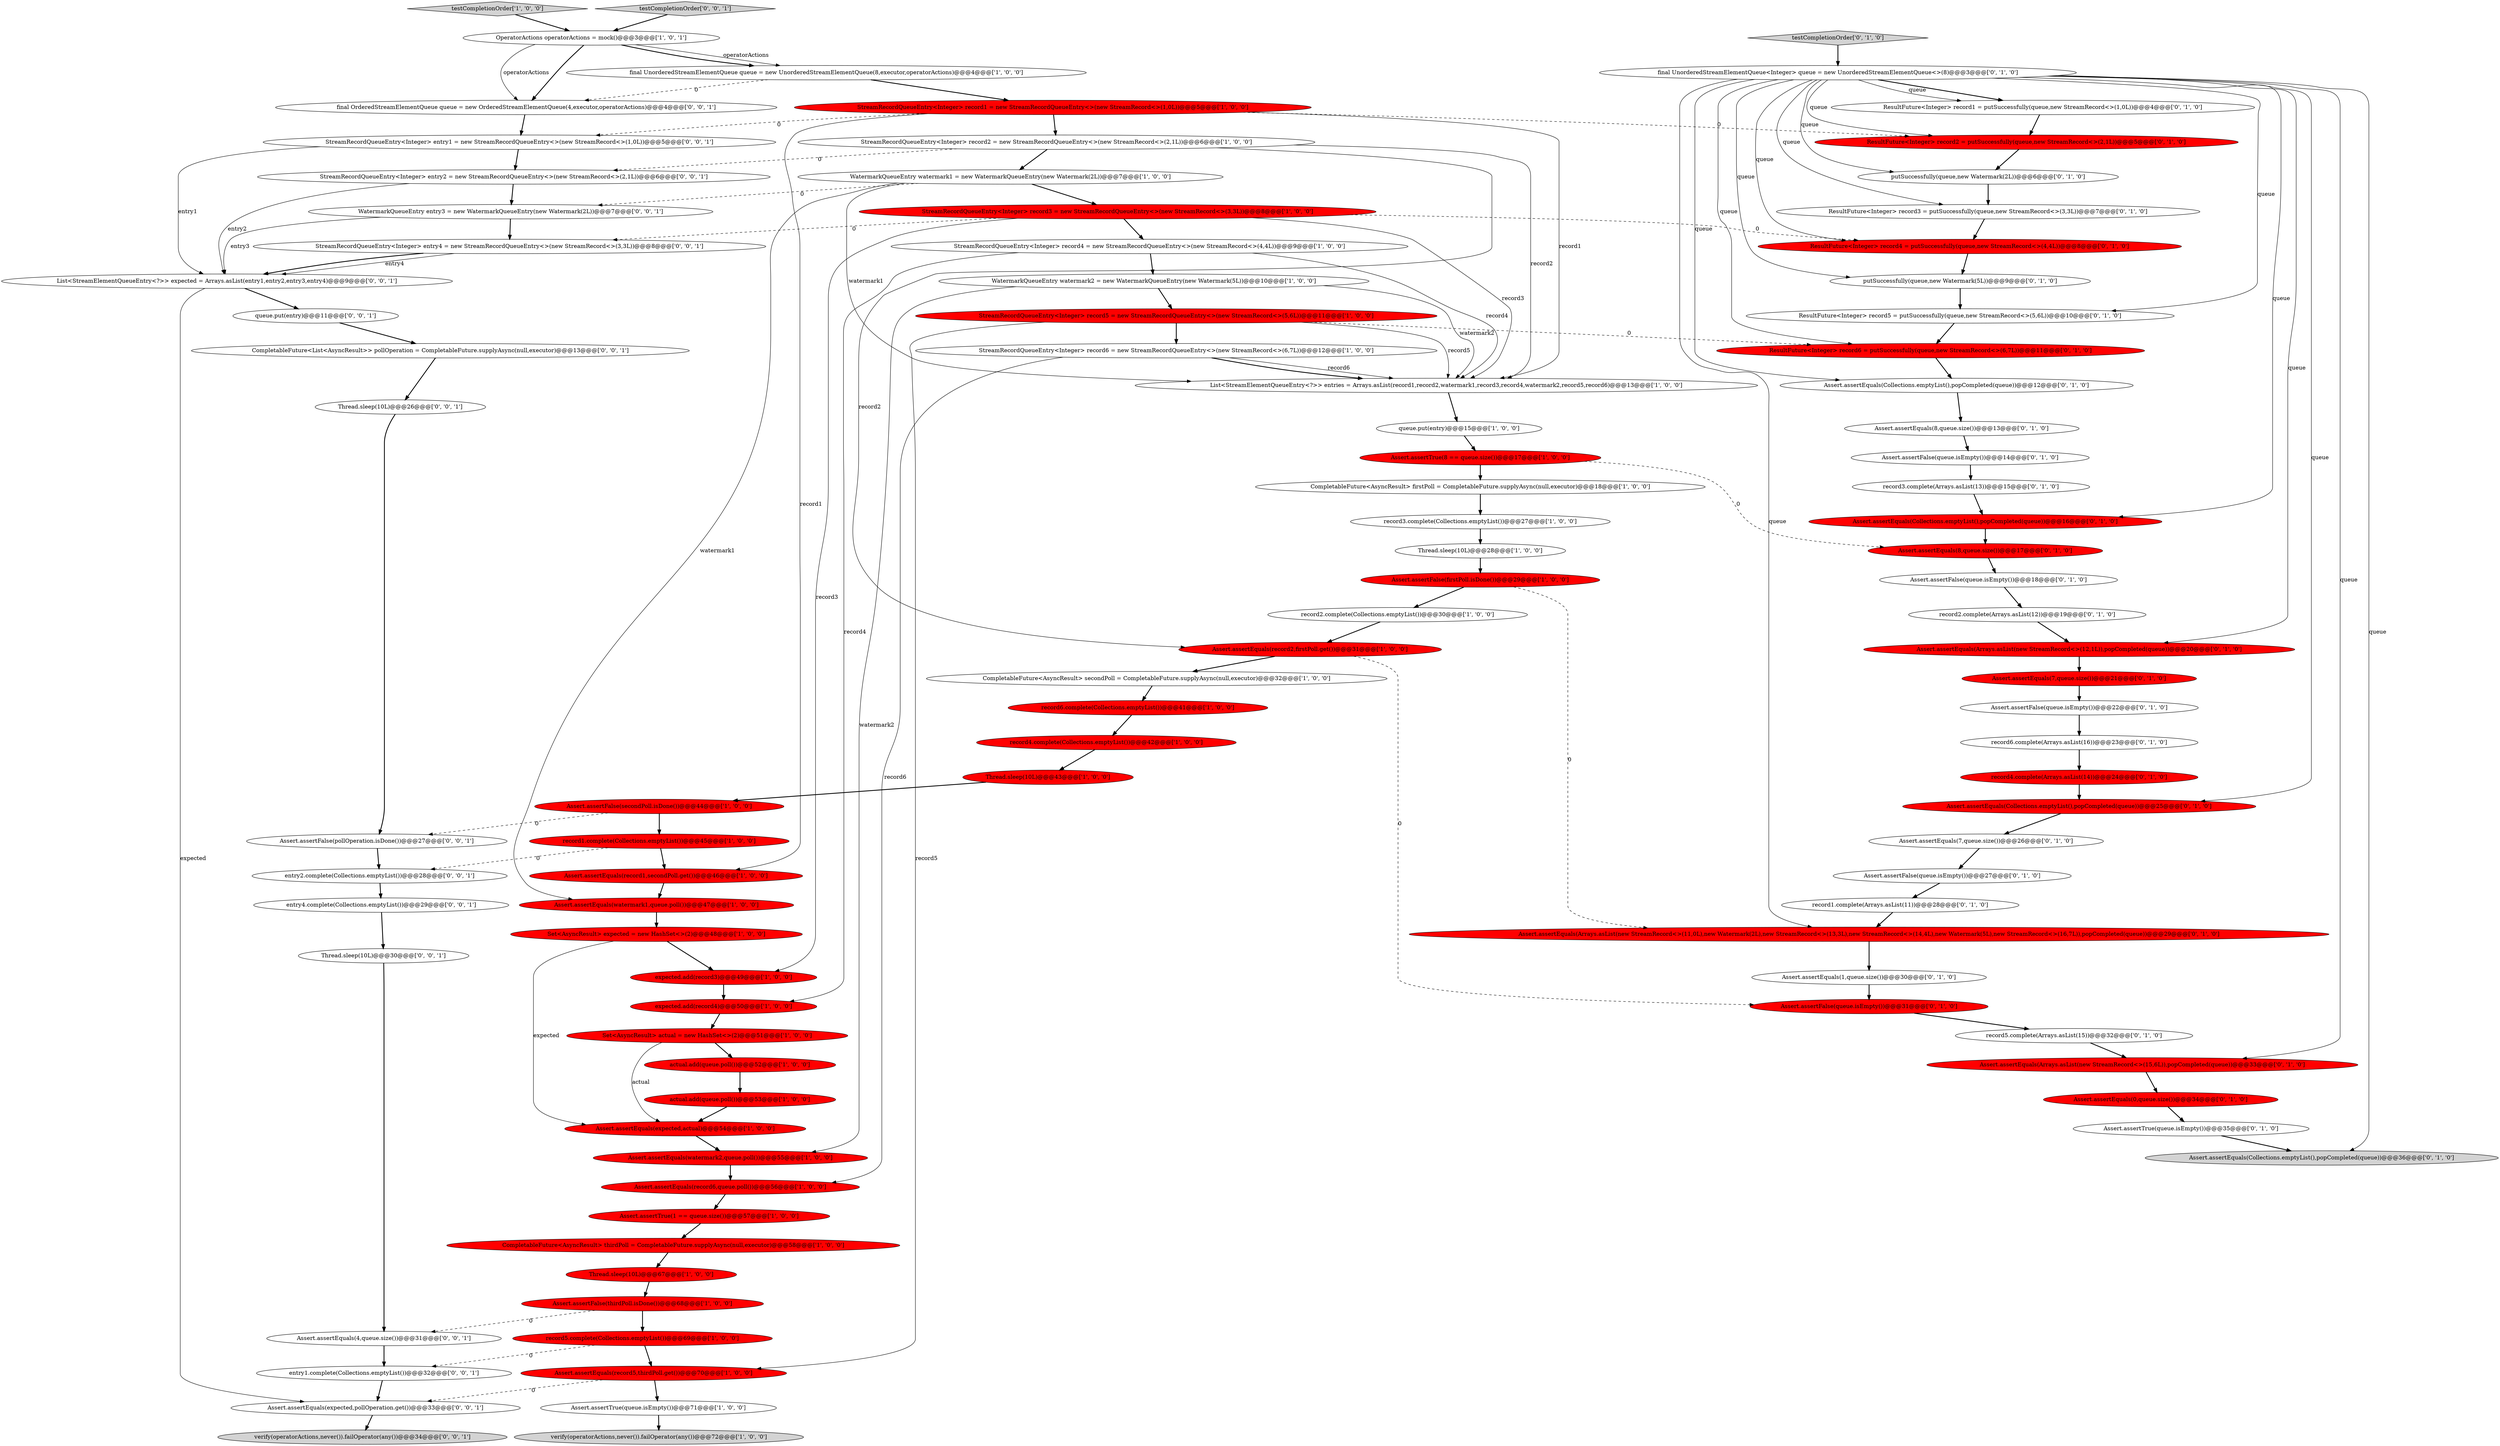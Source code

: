digraph {
56 [style = filled, label = "record4.complete(Arrays.asList(14))@@@24@@@['0', '1', '0']", fillcolor = red, shape = ellipse image = "AAA1AAABBB2BBB"];
85 [style = filled, label = "Assert.assertFalse(pollOperation.isDone())@@@27@@@['0', '0', '1']", fillcolor = white, shape = ellipse image = "AAA0AAABBB3BBB"];
10 [style = filled, label = "StreamRecordQueueEntry<Integer> record4 = new StreamRecordQueueEntry<>(new StreamRecord<>(4,4L))@@@9@@@['1', '0', '0']", fillcolor = white, shape = ellipse image = "AAA0AAABBB1BBB"];
37 [style = filled, label = "testCompletionOrder['1', '0', '0']", fillcolor = lightgray, shape = diamond image = "AAA0AAABBB1BBB"];
22 [style = filled, label = "Assert.assertEquals(record5,thirdPoll.get())@@@70@@@['1', '0', '0']", fillcolor = red, shape = ellipse image = "AAA1AAABBB1BBB"];
54 [style = filled, label = "ResultFuture<Integer> record3 = putSuccessfully(queue,new StreamRecord<>(3,3L))@@@7@@@['0', '1', '0']", fillcolor = white, shape = ellipse image = "AAA0AAABBB2BBB"];
12 [style = filled, label = "Thread.sleep(10L)@@@67@@@['1', '0', '0']", fillcolor = red, shape = ellipse image = "AAA1AAABBB1BBB"];
6 [style = filled, label = "CompletableFuture<AsyncResult> firstPoll = CompletableFuture.supplyAsync(null,executor)@@@18@@@['1', '0', '0']", fillcolor = white, shape = ellipse image = "AAA0AAABBB1BBB"];
25 [style = filled, label = "record6.complete(Collections.emptyList())@@@41@@@['1', '0', '0']", fillcolor = red, shape = ellipse image = "AAA1AAABBB1BBB"];
23 [style = filled, label = "Thread.sleep(10L)@@@43@@@['1', '0', '0']", fillcolor = red, shape = ellipse image = "AAA1AAABBB1BBB"];
61 [style = filled, label = "record1.complete(Arrays.asList(11))@@@28@@@['0', '1', '0']", fillcolor = white, shape = ellipse image = "AAA0AAABBB2BBB"];
36 [style = filled, label = "final UnorderedStreamElementQueue queue = new UnorderedStreamElementQueue(8,executor,operatorActions)@@@4@@@['1', '0', '0']", fillcolor = white, shape = ellipse image = "AAA0AAABBB1BBB"];
66 [style = filled, label = "ResultFuture<Integer> record2 = putSuccessfully(queue,new StreamRecord<>(2,1L))@@@5@@@['0', '1', '0']", fillcolor = red, shape = ellipse image = "AAA1AAABBB2BBB"];
86 [style = filled, label = "entry4.complete(Collections.emptyList())@@@29@@@['0', '0', '1']", fillcolor = white, shape = ellipse image = "AAA0AAABBB3BBB"];
48 [style = filled, label = "ResultFuture<Integer> record6 = putSuccessfully(queue,new StreamRecord<>(6,7L))@@@11@@@['0', '1', '0']", fillcolor = red, shape = ellipse image = "AAA1AAABBB2BBB"];
75 [style = filled, label = "record2.complete(Arrays.asList(12))@@@19@@@['0', '1', '0']", fillcolor = white, shape = ellipse image = "AAA0AAABBB2BBB"];
78 [style = filled, label = "record6.complete(Arrays.asList(16))@@@23@@@['0', '1', '0']", fillcolor = white, shape = ellipse image = "AAA0AAABBB2BBB"];
95 [style = filled, label = "queue.put(entry)@@@11@@@['0', '0', '1']", fillcolor = white, shape = ellipse image = "AAA0AAABBB3BBB"];
21 [style = filled, label = "Assert.assertEquals(record6,queue.poll())@@@56@@@['1', '0', '0']", fillcolor = red, shape = ellipse image = "AAA1AAABBB1BBB"];
55 [style = filled, label = "Assert.assertFalse(queue.isEmpty())@@@27@@@['0', '1', '0']", fillcolor = white, shape = ellipse image = "AAA0AAABBB2BBB"];
19 [style = filled, label = "record2.complete(Collections.emptyList())@@@30@@@['1', '0', '0']", fillcolor = white, shape = ellipse image = "AAA0AAABBB1BBB"];
18 [style = filled, label = "CompletableFuture<AsyncResult> secondPoll = CompletableFuture.supplyAsync(null,executor)@@@32@@@['1', '0', '0']", fillcolor = white, shape = ellipse image = "AAA0AAABBB1BBB"];
4 [style = filled, label = "Set<AsyncResult> expected = new HashSet<>(2)@@@48@@@['1', '0', '0']", fillcolor = red, shape = ellipse image = "AAA1AAABBB1BBB"];
64 [style = filled, label = "Assert.assertEquals(Arrays.asList(new StreamRecord<>(15,6L)),popCompleted(queue))@@@33@@@['0', '1', '0']", fillcolor = red, shape = ellipse image = "AAA1AAABBB2BBB"];
91 [style = filled, label = "Assert.assertEquals(4,queue.size())@@@31@@@['0', '0', '1']", fillcolor = white, shape = ellipse image = "AAA0AAABBB3BBB"];
77 [style = filled, label = "Assert.assertEquals(Collections.emptyList(),popCompleted(queue))@@@25@@@['0', '1', '0']", fillcolor = red, shape = ellipse image = "AAA1AAABBB2BBB"];
88 [style = filled, label = "Thread.sleep(10L)@@@26@@@['0', '0', '1']", fillcolor = white, shape = ellipse image = "AAA0AAABBB3BBB"];
2 [style = filled, label = "List<StreamElementQueueEntry<?>> entries = Arrays.asList(record1,record2,watermark1,record3,record4,watermark2,record5,record6)@@@13@@@['1', '0', '0']", fillcolor = white, shape = ellipse image = "AAA0AAABBB1BBB"];
43 [style = filled, label = "Assert.assertEquals(watermark2,queue.poll())@@@55@@@['1', '0', '0']", fillcolor = red, shape = ellipse image = "AAA1AAABBB1BBB"];
89 [style = filled, label = "final OrderedStreamElementQueue queue = new OrderedStreamElementQueue(4,executor,operatorActions)@@@4@@@['0', '0', '1']", fillcolor = white, shape = ellipse image = "AAA0AAABBB3BBB"];
20 [style = filled, label = "Assert.assertFalse(secondPoll.isDone())@@@44@@@['1', '0', '0']", fillcolor = red, shape = ellipse image = "AAA1AAABBB1BBB"];
44 [style = filled, label = "CompletableFuture<AsyncResult> thirdPoll = CompletableFuture.supplyAsync(null,executor)@@@58@@@['1', '0', '0']", fillcolor = red, shape = ellipse image = "AAA1AAABBB1BBB"];
31 [style = filled, label = "Assert.assertTrue(1 == queue.size())@@@57@@@['1', '0', '0']", fillcolor = red, shape = ellipse image = "AAA1AAABBB1BBB"];
0 [style = filled, label = "StreamRecordQueueEntry<Integer> record2 = new StreamRecordQueueEntry<>(new StreamRecord<>(2,1L))@@@6@@@['1', '0', '0']", fillcolor = white, shape = ellipse image = "AAA0AAABBB1BBB"];
97 [style = filled, label = "verify(operatorActions,never()).failOperator(any())@@@34@@@['0', '0', '1']", fillcolor = lightgray, shape = ellipse image = "AAA0AAABBB3BBB"];
96 [style = filled, label = "WatermarkQueueEntry entry3 = new WatermarkQueueEntry(new Watermark(2L))@@@7@@@['0', '0', '1']", fillcolor = white, shape = ellipse image = "AAA0AAABBB3BBB"];
38 [style = filled, label = "WatermarkQueueEntry watermark1 = new WatermarkQueueEntry(new Watermark(2L))@@@7@@@['1', '0', '0']", fillcolor = white, shape = ellipse image = "AAA0AAABBB1BBB"];
27 [style = filled, label = "StreamRecordQueueEntry<Integer> record3 = new StreamRecordQueueEntry<>(new StreamRecord<>(3,3L))@@@8@@@['1', '0', '0']", fillcolor = red, shape = ellipse image = "AAA1AAABBB1BBB"];
29 [style = filled, label = "expected.add(record3)@@@49@@@['1', '0', '0']", fillcolor = red, shape = ellipse image = "AAA1AAABBB1BBB"];
33 [style = filled, label = "queue.put(entry)@@@15@@@['1', '0', '0']", fillcolor = white, shape = ellipse image = "AAA0AAABBB1BBB"];
3 [style = filled, label = "Assert.assertFalse(firstPoll.isDone())@@@29@@@['1', '0', '0']", fillcolor = red, shape = ellipse image = "AAA1AAABBB1BBB"];
8 [style = filled, label = "StreamRecordQueueEntry<Integer> record5 = new StreamRecordQueueEntry<>(new StreamRecord<>(5,6L))@@@11@@@['1', '0', '0']", fillcolor = red, shape = ellipse image = "AAA1AAABBB1BBB"];
84 [style = filled, label = "entry2.complete(Collections.emptyList())@@@28@@@['0', '0', '1']", fillcolor = white, shape = ellipse image = "AAA0AAABBB3BBB"];
53 [style = filled, label = "Assert.assertEquals(Collections.emptyList(),popCompleted(queue))@@@36@@@['0', '1', '0']", fillcolor = lightgray, shape = ellipse image = "AAA0AAABBB2BBB"];
30 [style = filled, label = "Assert.assertEquals(record1,secondPoll.get())@@@46@@@['1', '0', '0']", fillcolor = red, shape = ellipse image = "AAA1AAABBB1BBB"];
94 [style = filled, label = "StreamRecordQueueEntry<Integer> entry2 = new StreamRecordQueueEntry<>(new StreamRecord<>(2,1L))@@@6@@@['0', '0', '1']", fillcolor = white, shape = ellipse image = "AAA0AAABBB3BBB"];
92 [style = filled, label = "entry1.complete(Collections.emptyList())@@@32@@@['0', '0', '1']", fillcolor = white, shape = ellipse image = "AAA0AAABBB3BBB"];
35 [style = filled, label = "actual.add(queue.poll())@@@52@@@['1', '0', '0']", fillcolor = red, shape = ellipse image = "AAA1AAABBB1BBB"];
68 [style = filled, label = "Assert.assertEquals(8,queue.size())@@@13@@@['0', '1', '0']", fillcolor = white, shape = ellipse image = "AAA0AAABBB2BBB"];
24 [style = filled, label = "record3.complete(Collections.emptyList())@@@27@@@['1', '0', '0']", fillcolor = white, shape = ellipse image = "AAA0AAABBB1BBB"];
5 [style = filled, label = "verify(operatorActions,never()).failOperator(any())@@@72@@@['1', '0', '0']", fillcolor = lightgray, shape = ellipse image = "AAA0AAABBB1BBB"];
82 [style = filled, label = "CompletableFuture<List<AsyncResult>> pollOperation = CompletableFuture.supplyAsync(null,executor)@@@13@@@['0', '0', '1']", fillcolor = white, shape = ellipse image = "AAA0AAABBB3BBB"];
83 [style = filled, label = "Assert.assertEquals(expected,pollOperation.get())@@@33@@@['0', '0', '1']", fillcolor = white, shape = ellipse image = "AAA0AAABBB3BBB"];
11 [style = filled, label = "OperatorActions operatorActions = mock()@@@3@@@['1', '0', '1']", fillcolor = white, shape = ellipse image = "AAA0AAABBB1BBB"];
26 [style = filled, label = "Assert.assertFalse(thirdPoll.isDone())@@@68@@@['1', '0', '0']", fillcolor = red, shape = ellipse image = "AAA1AAABBB1BBB"];
73 [style = filled, label = "Assert.assertEquals(8,queue.size())@@@17@@@['0', '1', '0']", fillcolor = red, shape = ellipse image = "AAA1AAABBB2BBB"];
7 [style = filled, label = "Assert.assertTrue(queue.isEmpty())@@@71@@@['1', '0', '0']", fillcolor = white, shape = ellipse image = "AAA0AAABBB1BBB"];
67 [style = filled, label = "Assert.assertTrue(queue.isEmpty())@@@35@@@['0', '1', '0']", fillcolor = white, shape = ellipse image = "AAA0AAABBB2BBB"];
69 [style = filled, label = "record3.complete(Arrays.asList(13))@@@15@@@['0', '1', '0']", fillcolor = white, shape = ellipse image = "AAA0AAABBB2BBB"];
49 [style = filled, label = "ResultFuture<Integer> record1 = putSuccessfully(queue,new StreamRecord<>(1,0L))@@@4@@@['0', '1', '0']", fillcolor = white, shape = ellipse image = "AAA0AAABBB2BBB"];
17 [style = filled, label = "expected.add(record4)@@@50@@@['1', '0', '0']", fillcolor = red, shape = ellipse image = "AAA1AAABBB1BBB"];
93 [style = filled, label = "StreamRecordQueueEntry<Integer> entry1 = new StreamRecordQueueEntry<>(new StreamRecord<>(1,0L))@@@5@@@['0', '0', '1']", fillcolor = white, shape = ellipse image = "AAA0AAABBB3BBB"];
71 [style = filled, label = "Assert.assertFalse(queue.isEmpty())@@@31@@@['0', '1', '0']", fillcolor = red, shape = ellipse image = "AAA1AAABBB2BBB"];
70 [style = filled, label = "Assert.assertEquals(Collections.emptyList(),popCompleted(queue))@@@16@@@['0', '1', '0']", fillcolor = red, shape = ellipse image = "AAA1AAABBB2BBB"];
51 [style = filled, label = "Assert.assertEquals(0,queue.size())@@@34@@@['0', '1', '0']", fillcolor = red, shape = ellipse image = "AAA1AAABBB2BBB"];
65 [style = filled, label = "record5.complete(Arrays.asList(15))@@@32@@@['0', '1', '0']", fillcolor = white, shape = ellipse image = "AAA0AAABBB2BBB"];
14 [style = filled, label = "Assert.assertEquals(record2,firstPoll.get())@@@31@@@['1', '0', '0']", fillcolor = red, shape = ellipse image = "AAA1AAABBB1BBB"];
39 [style = filled, label = "StreamRecordQueueEntry<Integer> record6 = new StreamRecordQueueEntry<>(new StreamRecord<>(6,7L))@@@12@@@['1', '0', '0']", fillcolor = white, shape = ellipse image = "AAA0AAABBB1BBB"];
90 [style = filled, label = "StreamRecordQueueEntry<Integer> entry4 = new StreamRecordQueueEntry<>(new StreamRecord<>(3,3L))@@@8@@@['0', '0', '1']", fillcolor = white, shape = ellipse image = "AAA0AAABBB3BBB"];
59 [style = filled, label = "testCompletionOrder['0', '1', '0']", fillcolor = lightgray, shape = diamond image = "AAA0AAABBB2BBB"];
79 [style = filled, label = "Assert.assertFalse(queue.isEmpty())@@@18@@@['0', '1', '0']", fillcolor = white, shape = ellipse image = "AAA0AAABBB2BBB"];
1 [style = filled, label = "record4.complete(Collections.emptyList())@@@42@@@['1', '0', '0']", fillcolor = red, shape = ellipse image = "AAA1AAABBB1BBB"];
58 [style = filled, label = "putSuccessfully(queue,new Watermark(5L))@@@9@@@['0', '1', '0']", fillcolor = white, shape = ellipse image = "AAA0AAABBB2BBB"];
50 [style = filled, label = "putSuccessfully(queue,new Watermark(2L))@@@6@@@['0', '1', '0']", fillcolor = white, shape = ellipse image = "AAA0AAABBB2BBB"];
60 [style = filled, label = "Assert.assertFalse(queue.isEmpty())@@@14@@@['0', '1', '0']", fillcolor = white, shape = ellipse image = "AAA0AAABBB2BBB"];
32 [style = filled, label = "StreamRecordQueueEntry<Integer> record1 = new StreamRecordQueueEntry<>(new StreamRecord<>(1,0L))@@@5@@@['1', '0', '0']", fillcolor = red, shape = ellipse image = "AAA1AAABBB1BBB"];
45 [style = filled, label = "Assert.assertEquals(Arrays.asList(new StreamRecord<>(12,1L)),popCompleted(queue))@@@20@@@['0', '1', '0']", fillcolor = red, shape = ellipse image = "AAA1AAABBB2BBB"];
34 [style = filled, label = "Set<AsyncResult> actual = new HashSet<>(2)@@@51@@@['1', '0', '0']", fillcolor = red, shape = ellipse image = "AAA1AAABBB1BBB"];
46 [style = filled, label = "Assert.assertEquals(7,queue.size())@@@26@@@['0', '1', '0']", fillcolor = white, shape = ellipse image = "AAA0AAABBB2BBB"];
16 [style = filled, label = "record5.complete(Collections.emptyList())@@@69@@@['1', '0', '0']", fillcolor = red, shape = ellipse image = "AAA1AAABBB1BBB"];
47 [style = filled, label = "Assert.assertEquals(1,queue.size())@@@30@@@['0', '1', '0']", fillcolor = white, shape = ellipse image = "AAA0AAABBB2BBB"];
63 [style = filled, label = "Assert.assertEquals(Arrays.asList(new StreamRecord<>(11,0L),new Watermark(2L),new StreamRecord<>(13,3L),new StreamRecord<>(14,4L),new Watermark(5L),new StreamRecord<>(16,7L)),popCompleted(queue))@@@29@@@['0', '1', '0']", fillcolor = red, shape = ellipse image = "AAA1AAABBB2BBB"];
15 [style = filled, label = "Assert.assertTrue(8 == queue.size())@@@17@@@['1', '0', '0']", fillcolor = red, shape = ellipse image = "AAA1AAABBB1BBB"];
80 [style = filled, label = "List<StreamElementQueueEntry<?>> expected = Arrays.asList(entry1,entry2,entry3,entry4)@@@9@@@['0', '0', '1']", fillcolor = white, shape = ellipse image = "AAA0AAABBB3BBB"];
87 [style = filled, label = "Thread.sleep(10L)@@@30@@@['0', '0', '1']", fillcolor = white, shape = ellipse image = "AAA0AAABBB3BBB"];
9 [style = filled, label = "Thread.sleep(10L)@@@28@@@['1', '0', '0']", fillcolor = white, shape = ellipse image = "AAA0AAABBB1BBB"];
72 [style = filled, label = "Assert.assertFalse(queue.isEmpty())@@@22@@@['0', '1', '0']", fillcolor = white, shape = ellipse image = "AAA0AAABBB2BBB"];
74 [style = filled, label = "ResultFuture<Integer> record5 = putSuccessfully(queue,new StreamRecord<>(5,6L))@@@10@@@['0', '1', '0']", fillcolor = white, shape = ellipse image = "AAA0AAABBB2BBB"];
57 [style = filled, label = "ResultFuture<Integer> record4 = putSuccessfully(queue,new StreamRecord<>(4,4L))@@@8@@@['0', '1', '0']", fillcolor = red, shape = ellipse image = "AAA1AAABBB2BBB"];
40 [style = filled, label = "Assert.assertEquals(expected,actual)@@@54@@@['1', '0', '0']", fillcolor = red, shape = ellipse image = "AAA1AAABBB1BBB"];
76 [style = filled, label = "Assert.assertEquals(Collections.emptyList(),popCompleted(queue))@@@12@@@['0', '1', '0']", fillcolor = white, shape = ellipse image = "AAA0AAABBB2BBB"];
42 [style = filled, label = "actual.add(queue.poll())@@@53@@@['1', '0', '0']", fillcolor = red, shape = ellipse image = "AAA1AAABBB1BBB"];
52 [style = filled, label = "Assert.assertEquals(7,queue.size())@@@21@@@['0', '1', '0']", fillcolor = red, shape = ellipse image = "AAA1AAABBB2BBB"];
81 [style = filled, label = "testCompletionOrder['0', '0', '1']", fillcolor = lightgray, shape = diamond image = "AAA0AAABBB3BBB"];
13 [style = filled, label = "WatermarkQueueEntry watermark2 = new WatermarkQueueEntry(new Watermark(5L))@@@10@@@['1', '0', '0']", fillcolor = white, shape = ellipse image = "AAA0AAABBB1BBB"];
41 [style = filled, label = "record1.complete(Collections.emptyList())@@@45@@@['1', '0', '0']", fillcolor = red, shape = ellipse image = "AAA1AAABBB1BBB"];
28 [style = filled, label = "Assert.assertEquals(watermark1,queue.poll())@@@47@@@['1', '0', '0']", fillcolor = red, shape = ellipse image = "AAA1AAABBB1BBB"];
62 [style = filled, label = "final UnorderedStreamElementQueue<Integer> queue = new UnorderedStreamElementQueue<>(8)@@@3@@@['0', '1', '0']", fillcolor = white, shape = ellipse image = "AAA0AAABBB2BBB"];
51->67 [style = bold, label=""];
25->1 [style = bold, label=""];
32->93 [style = dashed, label="0"];
64->51 [style = bold, label=""];
37->11 [style = bold, label=""];
76->68 [style = bold, label=""];
32->66 [style = dashed, label="0"];
54->57 [style = bold, label=""];
32->0 [style = bold, label=""];
38->96 [style = dashed, label="0"];
62->45 [style = solid, label="queue"];
59->62 [style = bold, label=""];
90->80 [style = solid, label="entry4"];
57->58 [style = bold, label=""];
27->57 [style = dashed, label="0"];
89->93 [style = bold, label=""];
11->36 [style = bold, label=""];
22->83 [style = dashed, label="0"];
1->23 [style = bold, label=""];
70->73 [style = bold, label=""];
30->28 [style = bold, label=""];
21->31 [style = bold, label=""];
3->19 [style = bold, label=""];
38->2 [style = solid, label="watermark1"];
10->2 [style = solid, label="record4"];
11->89 [style = solid, label="operatorActions"];
93->94 [style = bold, label=""];
83->97 [style = bold, label=""];
66->50 [style = bold, label=""];
62->49 [style = bold, label=""];
85->84 [style = bold, label=""];
8->39 [style = bold, label=""];
50->54 [style = bold, label=""];
71->65 [style = bold, label=""];
32->30 [style = solid, label="record1"];
62->74 [style = solid, label="queue"];
8->48 [style = dashed, label="0"];
11->89 [style = bold, label=""];
33->15 [style = bold, label=""];
0->2 [style = solid, label="record2"];
73->79 [style = bold, label=""];
94->96 [style = bold, label=""];
93->80 [style = solid, label="entry1"];
75->45 [style = bold, label=""];
38->28 [style = solid, label="watermark1"];
67->53 [style = bold, label=""];
44->12 [style = bold, label=""];
62->76 [style = solid, label="queue"];
22->7 [style = bold, label=""];
94->80 [style = solid, label="entry2"];
0->14 [style = solid, label="record2"];
62->48 [style = solid, label="queue"];
0->38 [style = bold, label=""];
8->2 [style = solid, label="record5"];
42->40 [style = bold, label=""];
87->91 [style = bold, label=""];
62->63 [style = solid, label="queue"];
26->16 [style = bold, label=""];
17->34 [style = bold, label=""];
41->30 [style = bold, label=""];
7->5 [style = bold, label=""];
20->41 [style = bold, label=""];
11->36 [style = solid, label="operatorActions"];
96->90 [style = bold, label=""];
39->21 [style = solid, label="record6"];
8->22 [style = solid, label="record5"];
18->25 [style = bold, label=""];
39->2 [style = solid, label="record6"];
2->33 [style = bold, label=""];
14->18 [style = bold, label=""];
34->35 [style = bold, label=""];
45->52 [style = bold, label=""];
61->63 [style = bold, label=""];
62->58 [style = solid, label="queue"];
82->88 [style = bold, label=""];
63->47 [style = bold, label=""];
23->20 [style = bold, label=""];
29->17 [style = bold, label=""];
80->95 [style = bold, label=""];
35->42 [style = bold, label=""];
4->40 [style = solid, label="expected"];
15->73 [style = dashed, label="0"];
34->40 [style = solid, label="actual"];
13->2 [style = solid, label="watermark2"];
16->92 [style = dashed, label="0"];
38->27 [style = bold, label=""];
48->76 [style = bold, label=""];
26->91 [style = dashed, label="0"];
6->24 [style = bold, label=""];
4->29 [style = bold, label=""];
81->11 [style = bold, label=""];
74->48 [style = bold, label=""];
56->77 [style = bold, label=""];
62->49 [style = solid, label="queue"];
62->64 [style = solid, label="queue"];
55->61 [style = bold, label=""];
92->83 [style = bold, label=""];
27->90 [style = dashed, label="0"];
19->14 [style = bold, label=""];
10->13 [style = bold, label=""];
31->44 [style = bold, label=""];
58->74 [style = bold, label=""];
39->2 [style = bold, label=""];
27->10 [style = bold, label=""];
95->82 [style = bold, label=""];
96->80 [style = solid, label="entry3"];
62->70 [style = solid, label="queue"];
79->75 [style = bold, label=""];
9->3 [style = bold, label=""];
40->43 [style = bold, label=""];
62->77 [style = solid, label="queue"];
60->69 [style = bold, label=""];
24->9 [style = bold, label=""];
91->92 [style = bold, label=""];
46->55 [style = bold, label=""];
68->60 [style = bold, label=""];
43->21 [style = bold, label=""];
27->29 [style = solid, label="record3"];
80->83 [style = solid, label="expected"];
10->17 [style = solid, label="record4"];
32->2 [style = solid, label="record1"];
65->64 [style = bold, label=""];
62->57 [style = solid, label="queue"];
52->72 [style = bold, label=""];
36->32 [style = bold, label=""];
15->6 [style = bold, label=""];
12->26 [style = bold, label=""];
14->71 [style = dashed, label="0"];
20->85 [style = dashed, label="0"];
16->22 [style = bold, label=""];
84->86 [style = bold, label=""];
62->66 [style = solid, label="queue"];
62->53 [style = solid, label="queue"];
77->46 [style = bold, label=""];
47->71 [style = bold, label=""];
3->63 [style = dashed, label="0"];
86->87 [style = bold, label=""];
72->78 [style = bold, label=""];
27->2 [style = solid, label="record3"];
36->89 [style = dashed, label="0"];
49->66 [style = bold, label=""];
62->50 [style = solid, label="queue"];
90->80 [style = bold, label=""];
41->84 [style = dashed, label="0"];
13->43 [style = solid, label="watermark2"];
88->85 [style = bold, label=""];
78->56 [style = bold, label=""];
69->70 [style = bold, label=""];
13->8 [style = bold, label=""];
62->54 [style = solid, label="queue"];
28->4 [style = bold, label=""];
0->94 [style = dashed, label="0"];
}
